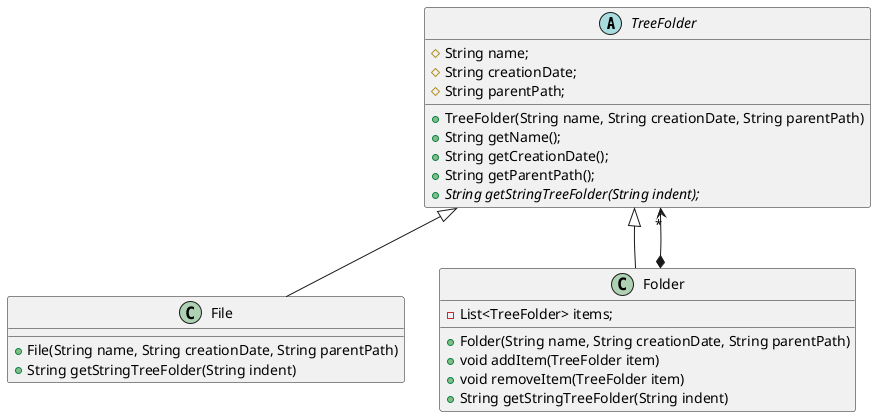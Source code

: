 @startuml
'https://plantuml.com/class-diagram

abstract TreeFolder{
    #String name;
    #String creationDate;
    #String parentPath;
    +TreeFolder(String name, String creationDate, String parentPath)
    +String getName();
    +String getCreationDate();
    +String getParentPath();
    +String getStringTreeFolder(String indent); {abstract}
}

class File extends TreeFolder{
    +File(String name, String creationDate, String parentPath)
    +String getStringTreeFolder(String indent)
}

class Folder extends TreeFolder{
    -List<TreeFolder> items;
    +Folder(String name, String creationDate, String parentPath)
    +void addItem(TreeFolder item)
    +void removeItem(TreeFolder item)
    +String getStringTreeFolder(String indent)
}


'TreeFolder <|-- File
'TreeFolder <|-- Folder
Folder *--> "*" TreeFolder
@enduml